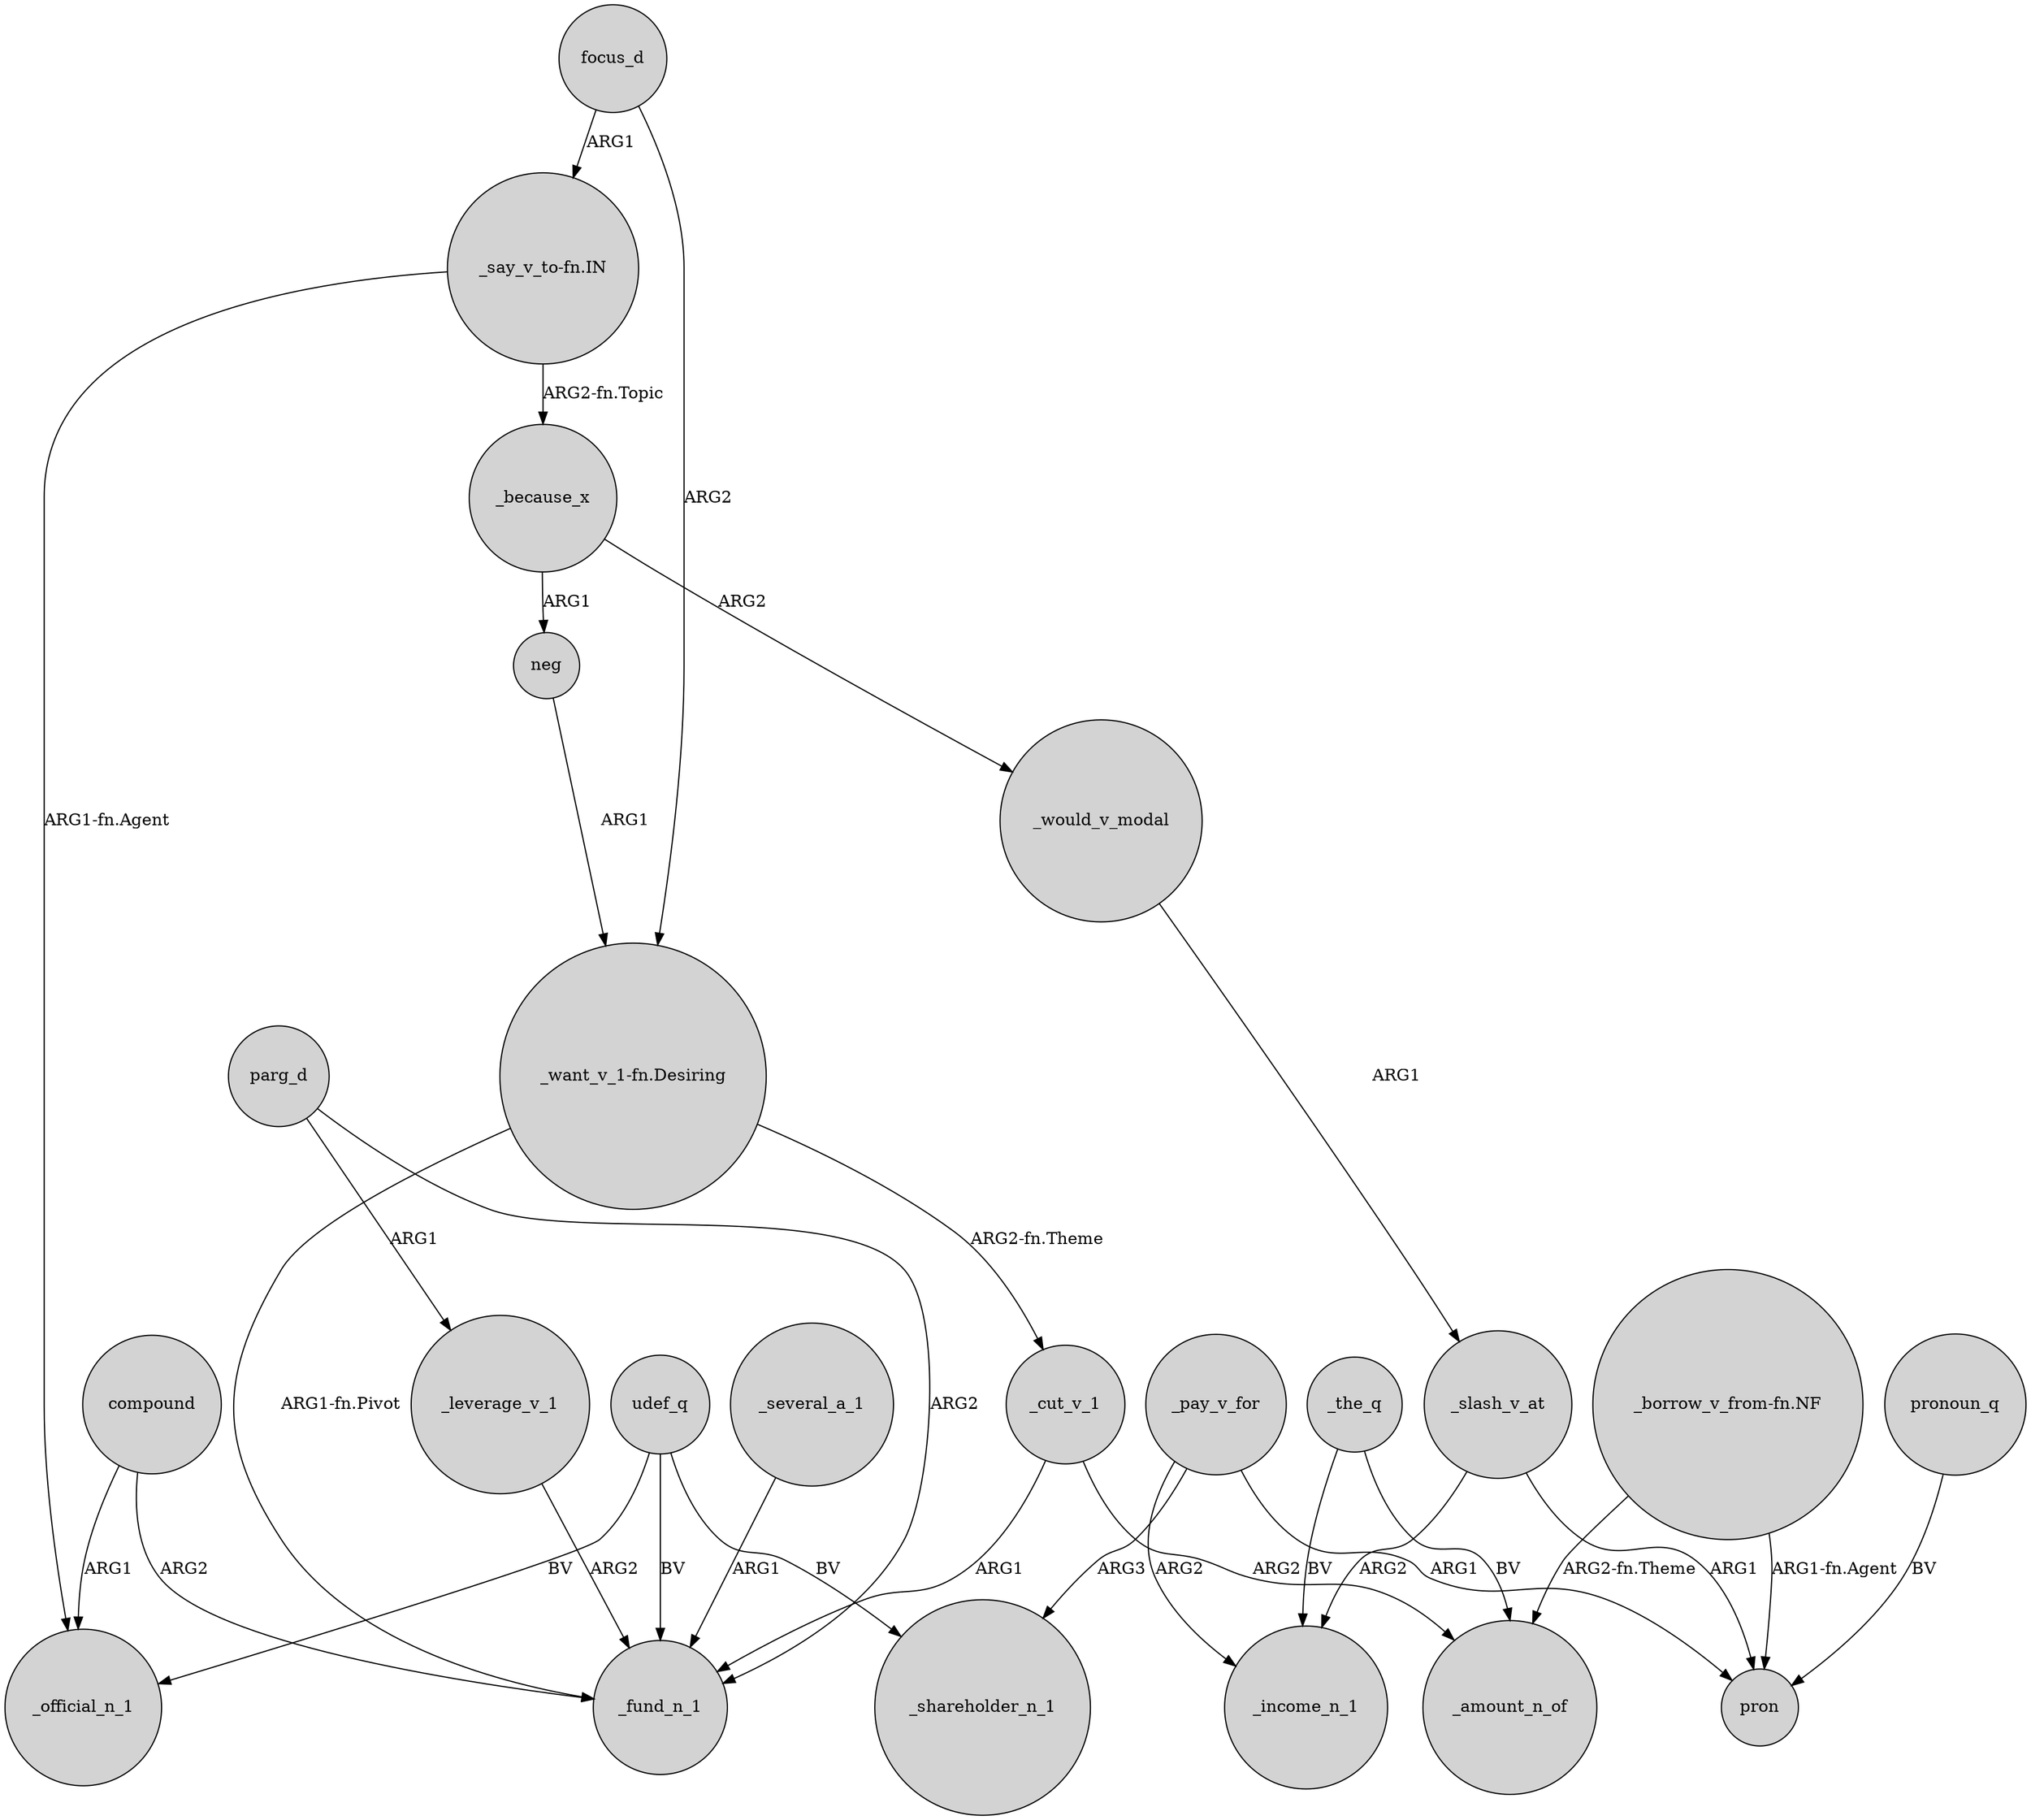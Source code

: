 digraph {
	node [shape=circle style=filled]
	"_want_v_1-fn.Desiring" -> _fund_n_1 [label="ARG1-fn.Pivot"]
	_slash_v_at -> _income_n_1 [label=ARG2]
	_the_q -> _amount_n_of [label=BV]
	_would_v_modal -> _slash_v_at [label=ARG1]
	_several_a_1 -> _fund_n_1 [label=ARG1]
	_leverage_v_1 -> _fund_n_1 [label=ARG2]
	"_say_v_to-fn.IN" -> _official_n_1 [label="ARG1-fn.Agent"]
	_cut_v_1 -> _amount_n_of [label=ARG2]
	_slash_v_at -> pron [label=ARG1]
	_pay_v_for -> _shareholder_n_1 [label=ARG3]
	_pay_v_for -> pron [label=ARG1]
	"_want_v_1-fn.Desiring" -> _cut_v_1 [label="ARG2-fn.Theme"]
	compound -> _fund_n_1 [label=ARG2]
	parg_d -> _fund_n_1 [label=ARG2]
	udef_q -> _shareholder_n_1 [label=BV]
	"_say_v_to-fn.IN" -> _because_x [label="ARG2-fn.Topic"]
	_because_x -> _would_v_modal [label=ARG2]
	parg_d -> _leverage_v_1 [label=ARG1]
	pronoun_q -> pron [label=BV]
	focus_d -> "_want_v_1-fn.Desiring" [label=ARG2]
	udef_q -> _official_n_1 [label=BV]
	"_borrow_v_from-fn.NF" -> pron [label="ARG1-fn.Agent"]
	udef_q -> _fund_n_1 [label=BV]
	"_borrow_v_from-fn.NF" -> _amount_n_of [label="ARG2-fn.Theme"]
	compound -> _official_n_1 [label=ARG1]
	_because_x -> neg [label=ARG1]
	_cut_v_1 -> _fund_n_1 [label=ARG1]
	_pay_v_for -> _income_n_1 [label=ARG2]
	neg -> "_want_v_1-fn.Desiring" [label=ARG1]
	_the_q -> _income_n_1 [label=BV]
	focus_d -> "_say_v_to-fn.IN" [label=ARG1]
}

